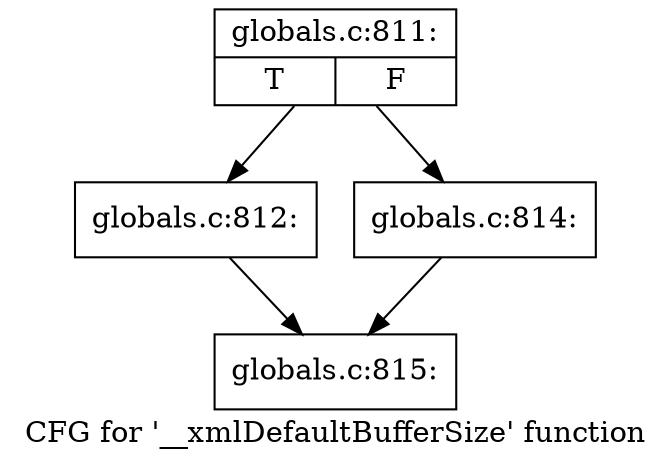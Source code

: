 digraph "CFG for '__xmlDefaultBufferSize' function" {
	label="CFG for '__xmlDefaultBufferSize' function";

	Node0x4ab9640 [shape=record,label="{globals.c:811:|{<s0>T|<s1>F}}"];
	Node0x4ab9640 -> Node0x4ab9ac0;
	Node0x4ab9640 -> Node0x4ab9b60;
	Node0x4ab9ac0 [shape=record,label="{globals.c:812:}"];
	Node0x4ab9ac0 -> Node0x4ab9970;
	Node0x4ab9b60 [shape=record,label="{globals.c:814:}"];
	Node0x4ab9b60 -> Node0x4ab9970;
	Node0x4ab9970 [shape=record,label="{globals.c:815:}"];
}
